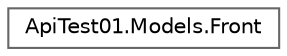 digraph "Graphe hiérarchique des classes"
{
 // LATEX_PDF_SIZE
  bgcolor="transparent";
  edge [fontname=Helvetica,fontsize=10,labelfontname=Helvetica,labelfontsize=10];
  node [fontname=Helvetica,fontsize=10,shape=box,height=0.2,width=0.4];
  rankdir="LR";
  Node0 [id="Node000000",label="ApiTest01.Models.Front",height=0.2,width=0.4,color="grey40", fillcolor="white", style="filled",URL="$class_api_test01_1_1_models_1_1_front.html",tooltip="The front."];
}

